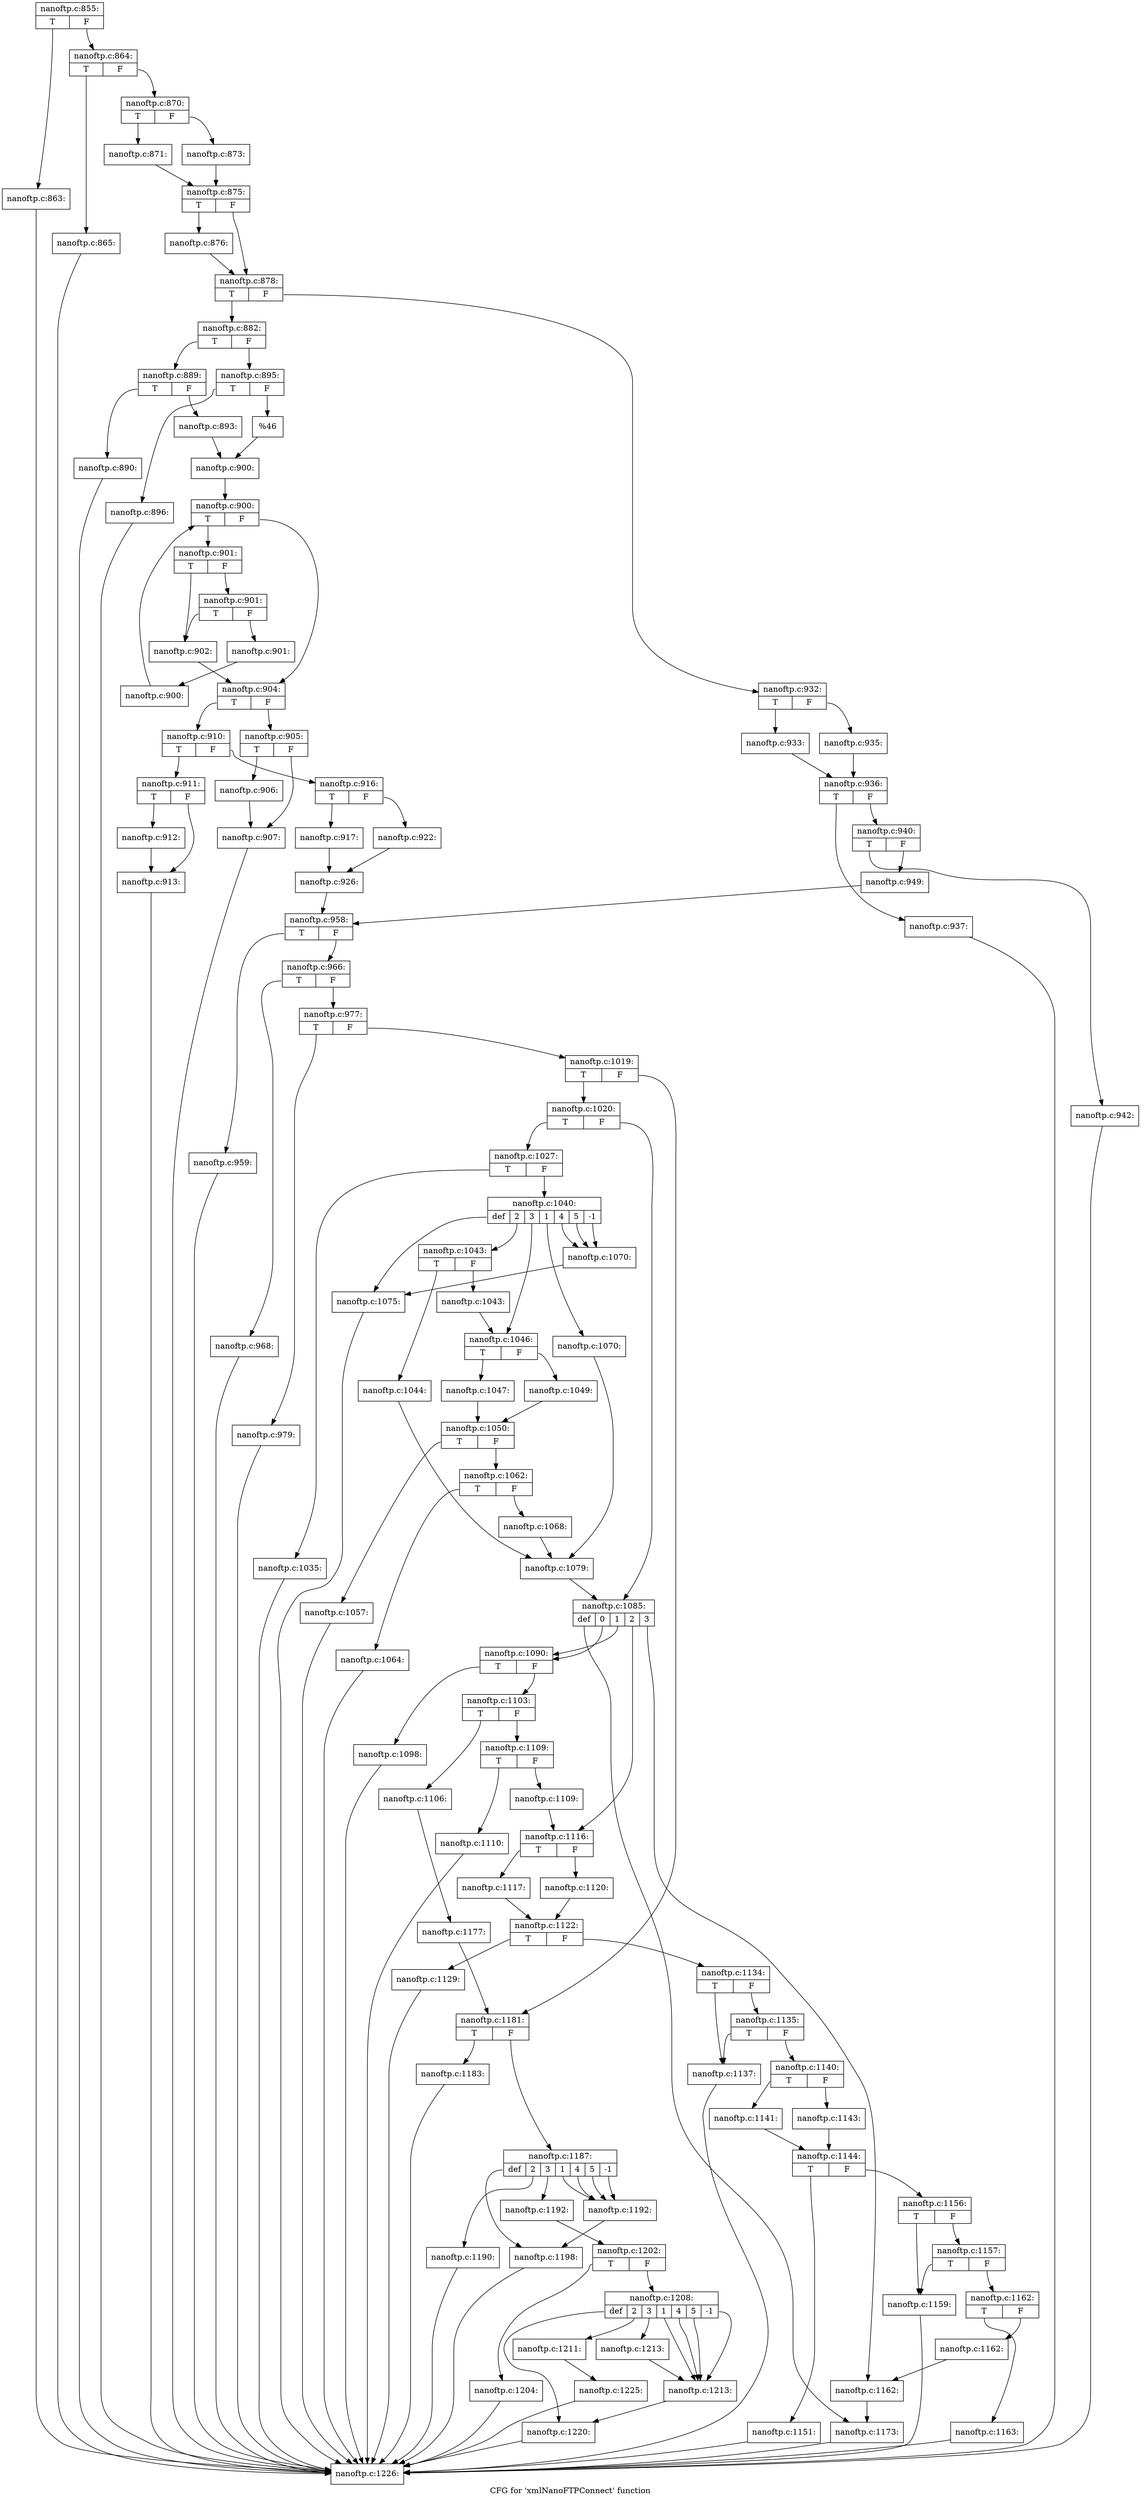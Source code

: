 digraph "CFG for 'xmlNanoFTPConnect' function" {
	label="CFG for 'xmlNanoFTPConnect' function";

	Node0x3e49a20 [shape=record,label="{nanoftp.c:855:|{<s0>T|<s1>F}}"];
	Node0x3e49a20:s0 -> Node0x3ea6b80;
	Node0x3e49a20:s1 -> Node0x3ea6bd0;
	Node0x3ea6b80 [shape=record,label="{nanoftp.c:863:}"];
	Node0x3ea6b80 -> Node0x3ea3d10;
	Node0x3ea6bd0 [shape=record,label="{nanoftp.c:864:|{<s0>T|<s1>F}}"];
	Node0x3ea6bd0:s0 -> Node0x3ea7090;
	Node0x3ea6bd0:s1 -> Node0x3ea70e0;
	Node0x3ea7090 [shape=record,label="{nanoftp.c:865:}"];
	Node0x3ea7090 -> Node0x3ea3d10;
	Node0x3ea70e0 [shape=record,label="{nanoftp.c:870:|{<s0>T|<s1>F}}"];
	Node0x3ea70e0:s0 -> Node0x3ea76d0;
	Node0x3ea70e0:s1 -> Node0x3ea7770;
	Node0x3ea76d0 [shape=record,label="{nanoftp.c:871:}"];
	Node0x3ea76d0 -> Node0x3ea7720;
	Node0x3ea7770 [shape=record,label="{nanoftp.c:873:}"];
	Node0x3ea7770 -> Node0x3ea7720;
	Node0x3ea7720 [shape=record,label="{nanoftp.c:875:|{<s0>T|<s1>F}}"];
	Node0x3ea7720:s0 -> Node0x3ea8070;
	Node0x3ea7720:s1 -> Node0x3ea80c0;
	Node0x3ea8070 [shape=record,label="{nanoftp.c:876:}"];
	Node0x3ea8070 -> Node0x3ea80c0;
	Node0x3ea80c0 [shape=record,label="{nanoftp.c:878:|{<s0>T|<s1>F}}"];
	Node0x3ea80c0:s0 -> Node0x3aed1e0;
	Node0x3ea80c0:s1 -> Node0x3aed280;
	Node0x3aed1e0 [shape=record,label="{nanoftp.c:882:|{<s0>T|<s1>F}}"];
	Node0x3aed1e0:s0 -> Node0x3e5e9f0;
	Node0x3aed1e0:s1 -> Node0x3e5ea90;
	Node0x3e5e9f0 [shape=record,label="{nanoftp.c:889:|{<s0>T|<s1>F}}"];
	Node0x3e5e9f0:s0 -> Node0x3e5ed90;
	Node0x3e5e9f0:s1 -> Node0x3e5ede0;
	Node0x3e5ed90 [shape=record,label="{nanoftp.c:890:}"];
	Node0x3e5ed90 -> Node0x3ea3d10;
	Node0x3e5ede0 [shape=record,label="{nanoftp.c:893:}"];
	Node0x3e5ede0 -> Node0x3e5ea40;
	Node0x3e5ea90 [shape=record,label="{nanoftp.c:895:|{<s0>T|<s1>F}}"];
	Node0x3e5ea90:s0 -> Node0x3e5f770;
	Node0x3e5ea90:s1 -> Node0x3e5faa0;
	Node0x3e5f770 [shape=record,label="{nanoftp.c:896:}"];
	Node0x3e5f770 -> Node0x3ea3d10;
	Node0x3e5faa0 [shape=record,label="{%46}"];
	Node0x3e5faa0 -> Node0x3e5ea40;
	Node0x3e5ea40 [shape=record,label="{nanoftp.c:900:}"];
	Node0x3e5ea40 -> Node0x3eb30c0;
	Node0x3eb30c0 [shape=record,label="{nanoftp.c:900:|{<s0>T|<s1>F}}"];
	Node0x3eb30c0:s0 -> Node0x3eb3320;
	Node0x3eb30c0:s1 -> Node0x3eb2f00;
	Node0x3eb3320 [shape=record,label="{nanoftp.c:901:|{<s0>T|<s1>F}}"];
	Node0x3eb3320:s0 -> Node0x3eb34f0;
	Node0x3eb3320:s1 -> Node0x3eb3590;
	Node0x3eb3590 [shape=record,label="{nanoftp.c:901:|{<s0>T|<s1>F}}"];
	Node0x3eb3590:s0 -> Node0x3eb34f0;
	Node0x3eb3590:s1 -> Node0x3eb3540;
	Node0x3eb34f0 [shape=record,label="{nanoftp.c:902:}"];
	Node0x3eb34f0 -> Node0x3eb2f00;
	Node0x3eb3540 [shape=record,label="{nanoftp.c:901:}"];
	Node0x3eb3540 -> Node0x3eb32d0;
	Node0x3eb32d0 [shape=record,label="{nanoftp.c:900:}"];
	Node0x3eb32d0 -> Node0x3eb30c0;
	Node0x3eb2f00 [shape=record,label="{nanoftp.c:904:|{<s0>T|<s1>F}}"];
	Node0x3eb2f00:s0 -> Node0x3eb4120;
	Node0x3eb2f00:s1 -> Node0x3eb40d0;
	Node0x3eb40d0 [shape=record,label="{nanoftp.c:905:|{<s0>T|<s1>F}}"];
	Node0x3eb40d0:s0 -> Node0x3eb43a0;
	Node0x3eb40d0:s1 -> Node0x3eb43f0;
	Node0x3eb43a0 [shape=record,label="{nanoftp.c:906:}"];
	Node0x3eb43a0 -> Node0x3eb43f0;
	Node0x3eb43f0 [shape=record,label="{nanoftp.c:907:}"];
	Node0x3eb43f0 -> Node0x3ea3d10;
	Node0x3eb4120 [shape=record,label="{nanoftp.c:910:|{<s0>T|<s1>F}}"];
	Node0x3eb4120:s0 -> Node0x3eb4bd0;
	Node0x3eb4120:s1 -> Node0x3eb50e0;
	Node0x3eb4bd0 [shape=record,label="{nanoftp.c:911:|{<s0>T|<s1>F}}"];
	Node0x3eb4bd0:s0 -> Node0x3eb54c0;
	Node0x3eb4bd0:s1 -> Node0x3eb5510;
	Node0x3eb54c0 [shape=record,label="{nanoftp.c:912:}"];
	Node0x3eb54c0 -> Node0x3eb5510;
	Node0x3eb5510 [shape=record,label="{nanoftp.c:913:}"];
	Node0x3eb5510 -> Node0x3ea3d10;
	Node0x3eb50e0 [shape=record,label="{nanoftp.c:916:|{<s0>T|<s1>F}}"];
	Node0x3eb50e0:s0 -> Node0x3eb5d90;
	Node0x3eb50e0:s1 -> Node0x3eb5e30;
	Node0x3eb5d90 [shape=record,label="{nanoftp.c:917:}"];
	Node0x3eb5d90 -> Node0x3eb5de0;
	Node0x3eb5e30 [shape=record,label="{nanoftp.c:922:}"];
	Node0x3eb5e30 -> Node0x3eb5de0;
	Node0x3eb5de0 [shape=record,label="{nanoftp.c:926:}"];
	Node0x3eb5de0 -> Node0x3aed230;
	Node0x3aed280 [shape=record,label="{nanoftp.c:932:|{<s0>T|<s1>F}}"];
	Node0x3aed280:s0 -> Node0x3ebcba0;
	Node0x3aed280:s1 -> Node0x3ebcc40;
	Node0x3ebcba0 [shape=record,label="{nanoftp.c:933:}"];
	Node0x3ebcba0 -> Node0x3ebcbf0;
	Node0x3ebcc40 [shape=record,label="{nanoftp.c:935:}"];
	Node0x3ebcc40 -> Node0x3ebcbf0;
	Node0x3ebcbf0 [shape=record,label="{nanoftp.c:936:|{<s0>T|<s1>F}}"];
	Node0x3ebcbf0:s0 -> Node0x3ebd740;
	Node0x3ebcbf0:s1 -> Node0x3ebda70;
	Node0x3ebd740 [shape=record,label="{nanoftp.c:937:}"];
	Node0x3ebd740 -> Node0x3ea3d10;
	Node0x3ebda70 [shape=record,label="{nanoftp.c:940:|{<s0>T|<s1>F}}"];
	Node0x3ebda70:s0 -> Node0x3ebe430;
	Node0x3ebda70:s1 -> Node0x3ebe480;
	Node0x3ebe430 [shape=record,label="{nanoftp.c:942:}"];
	Node0x3ebe430 -> Node0x3ea3d10;
	Node0x3ebe480 [shape=record,label="{nanoftp.c:949:}"];
	Node0x3ebe480 -> Node0x3aed230;
	Node0x3aed230 [shape=record,label="{nanoftp.c:958:|{<s0>T|<s1>F}}"];
	Node0x3aed230:s0 -> Node0x3ebf9a0;
	Node0x3aed230:s1 -> Node0x3ec0540;
	Node0x3ebf9a0 [shape=record,label="{nanoftp.c:959:}"];
	Node0x3ebf9a0 -> Node0x3ea3d10;
	Node0x3ec0540 [shape=record,label="{nanoftp.c:966:|{<s0>T|<s1>F}}"];
	Node0x3ec0540:s0 -> Node0x3ec0e30;
	Node0x3ec0540:s1 -> Node0x3ec0e80;
	Node0x3ec0e30 [shape=record,label="{nanoftp.c:968:}"];
	Node0x3ec0e30 -> Node0x3ea3d10;
	Node0x3ec0e80 [shape=record,label="{nanoftp.c:977:|{<s0>T|<s1>F}}"];
	Node0x3ec0e80:s0 -> Node0x3ec14c0;
	Node0x3ec0e80:s1 -> Node0x3ec17f0;
	Node0x3ec14c0 [shape=record,label="{nanoftp.c:979:}"];
	Node0x3ec14c0 -> Node0x3ea3d10;
	Node0x3ec17f0 [shape=record,label="{nanoftp.c:1019:|{<s0>T|<s1>F}}"];
	Node0x3ec17f0:s0 -> Node0x3ec3420;
	Node0x3ec17f0:s1 -> Node0x3ec3470;
	Node0x3ec3420 [shape=record,label="{nanoftp.c:1020:|{<s0>T|<s1>F}}"];
	Node0x3ec3420:s0 -> Node0x3ec3ea0;
	Node0x3ec3420:s1 -> Node0x3ec3ef0;
	Node0x3ec3ea0 [shape=record,label="{nanoftp.c:1027:|{<s0>T|<s1>F}}"];
	Node0x3ec3ea0:s0 -> Node0x3ec5240;
	Node0x3ec3ea0:s1 -> Node0x3ec5290;
	Node0x3ec5240 [shape=record,label="{nanoftp.c:1035:}"];
	Node0x3ec5240 -> Node0x3ea3d10;
	Node0x3ec5290 [shape=record,label="{nanoftp.c:1040:|{<s0>def|<s1>2|<s2>3|<s3>1|<s4>4|<s5>5|<s6>-1}}"];
	Node0x3ec5290:s0 -> Node0x3ec6130;
	Node0x3ec5290:s1 -> Node0x3ec6470;
	Node0x3ec5290:s2 -> Node0x3ec68c0;
	Node0x3ec5290:s3 -> Node0x3ec9a00;
	Node0x3ec5290:s4 -> Node0x3ec9ae0;
	Node0x3ec5290:s5 -> Node0x3ec9ae0;
	Node0x3ec5290:s6 -> Node0x3ec9ae0;
	Node0x3ec6470 [shape=record,label="{nanoftp.c:1043:|{<s0>T|<s1>F}}"];
	Node0x3ec6470:s0 -> Node0x3ec6560;
	Node0x3ec6470:s1 -> Node0x3ec65b0;
	Node0x3ec6560 [shape=record,label="{nanoftp.c:1044:}"];
	Node0x3ec6560 -> Node0x3ec6050;
	Node0x3ec65b0 [shape=record,label="{nanoftp.c:1043:}"];
	Node0x3ec65b0 -> Node0x3ec68c0;
	Node0x3ec68c0 [shape=record,label="{nanoftp.c:1046:|{<s0>T|<s1>F}}"];
	Node0x3ec68c0:s0 -> Node0x3ec6a10;
	Node0x3ec68c0:s1 -> Node0x3ec6ab0;
	Node0x3ec6a10 [shape=record,label="{nanoftp.c:1047:}"];
	Node0x3ec6a10 -> Node0x3ec6a60;
	Node0x3ec6ab0 [shape=record,label="{nanoftp.c:1049:}"];
	Node0x3ec6ab0 -> Node0x3ec6a60;
	Node0x3ec6a60 [shape=record,label="{nanoftp.c:1050:|{<s0>T|<s1>F}}"];
	Node0x3ec6a60:s0 -> Node0x3ec8150;
	Node0x3ec6a60:s1 -> Node0x3ec81a0;
	Node0x3ec8150 [shape=record,label="{nanoftp.c:1057:}"];
	Node0x3ec8150 -> Node0x3ea3d10;
	Node0x3ec81a0 [shape=record,label="{nanoftp.c:1062:|{<s0>T|<s1>F}}"];
	Node0x3ec81a0:s0 -> Node0x3ec8fd0;
	Node0x3ec81a0:s1 -> Node0x3ec9020;
	Node0x3ec8fd0 [shape=record,label="{nanoftp.c:1064:}"];
	Node0x3ec8fd0 -> Node0x3ea3d10;
	Node0x3ec9020 [shape=record,label="{nanoftp.c:1068:}"];
	Node0x3ec9020 -> Node0x3ec6050;
	Node0x3ec9a00 [shape=record,label="{nanoftp.c:1070:}"];
	Node0x3ec9a00 -> Node0x3ec6050;
	Node0x3ec9ae0 [shape=record,label="{nanoftp.c:1070:}"];
	Node0x3ec9ae0 -> Node0x3ec6130;
	Node0x3ec6130 [shape=record,label="{nanoftp.c:1075:}"];
	Node0x3ec6130 -> Node0x3ea3d10;
	Node0x3ec6050 [shape=record,label="{nanoftp.c:1079:}"];
	Node0x3ec6050 -> Node0x3ec3ef0;
	Node0x3ec3ef0 [shape=record,label="{nanoftp.c:1085:|{<s0>def|<s1>0|<s2>1|<s3>2|<s4>3}}"];
	Node0x3ec3ef0:s0 -> Node0x3eca3f0;
	Node0x3ec3ef0:s1 -> Node0x3eca730;
	Node0x3ec3ef0:s2 -> Node0x3eca730;
	Node0x3ec3ef0:s3 -> Node0x3ecdb00;
	Node0x3ec3ef0:s4 -> Node0x3ed91b0;
	Node0x3eca730 [shape=record,label="{nanoftp.c:1090:|{<s0>T|<s1>F}}"];
	Node0x3eca730:s0 -> Node0x3ecb880;
	Node0x3eca730:s1 -> Node0x3ecb8d0;
	Node0x3ecb880 [shape=record,label="{nanoftp.c:1098:}"];
	Node0x3ecb880 -> Node0x3ea3d10;
	Node0x3ecb8d0 [shape=record,label="{nanoftp.c:1103:|{<s0>T|<s1>F}}"];
	Node0x3ecb8d0:s0 -> Node0x3ecc940;
	Node0x3ecb8d0:s1 -> Node0x3ecc990;
	Node0x3ecc940 [shape=record,label="{nanoftp.c:1106:}"];
	Node0x3ecc940 -> Node0x3eca310;
	Node0x3ecc990 [shape=record,label="{nanoftp.c:1109:|{<s0>T|<s1>F}}"];
	Node0x3ecc990:s0 -> Node0x3eccf20;
	Node0x3ecc990:s1 -> Node0x3eccf70;
	Node0x3eccf20 [shape=record,label="{nanoftp.c:1110:}"];
	Node0x3eccf20 -> Node0x3ea3d10;
	Node0x3eccf70 [shape=record,label="{nanoftp.c:1109:}"];
	Node0x3eccf70 -> Node0x3ecdb00;
	Node0x3ecdb00 [shape=record,label="{nanoftp.c:1116:|{<s0>T|<s1>F}}"];
	Node0x3ecdb00:s0 -> Node0x3ecdc50;
	Node0x3ecdb00:s1 -> Node0x3ecdcf0;
	Node0x3ecdc50 [shape=record,label="{nanoftp.c:1117:}"];
	Node0x3ecdc50 -> Node0x3ecdca0;
	Node0x3ecdcf0 [shape=record,label="{nanoftp.c:1120:}"];
	Node0x3ecdcf0 -> Node0x3ecdca0;
	Node0x3ecdca0 [shape=record,label="{nanoftp.c:1122:|{<s0>T|<s1>F}}"];
	Node0x3ecdca0:s0 -> Node0x3ecfa90;
	Node0x3ecdca0:s1 -> Node0x3ecfae0;
	Node0x3ecfa90 [shape=record,label="{nanoftp.c:1129:}"];
	Node0x3ecfa90 -> Node0x3ea3d10;
	Node0x3ecfae0 [shape=record,label="{nanoftp.c:1134:|{<s0>T|<s1>F}}"];
	Node0x3ecfae0:s0 -> Node0x3e91cc0;
	Node0x3ecfae0:s1 -> Node0x3e91d60;
	Node0x3e91d60 [shape=record,label="{nanoftp.c:1135:|{<s0>T|<s1>F}}"];
	Node0x3e91d60:s0 -> Node0x3e91cc0;
	Node0x3e91d60:s1 -> Node0x3e91d10;
	Node0x3e91cc0 [shape=record,label="{nanoftp.c:1137:}"];
	Node0x3e91cc0 -> Node0x3ea3d10;
	Node0x3e91d10 [shape=record,label="{nanoftp.c:1140:|{<s0>T|<s1>F}}"];
	Node0x3e91d10:s0 -> Node0x3e92630;
	Node0x3e91d10:s1 -> Node0x3e926d0;
	Node0x3e92630 [shape=record,label="{nanoftp.c:1141:}"];
	Node0x3e92630 -> Node0x3e92680;
	Node0x3e926d0 [shape=record,label="{nanoftp.c:1143:}"];
	Node0x3e926d0 -> Node0x3e92680;
	Node0x3e92680 [shape=record,label="{nanoftp.c:1144:|{<s0>T|<s1>F}}"];
	Node0x3e92680:s0 -> Node0x3e93cf0;
	Node0x3e92680:s1 -> Node0x3e93d40;
	Node0x3e93cf0 [shape=record,label="{nanoftp.c:1151:}"];
	Node0x3e93cf0 -> Node0x3ea3d10;
	Node0x3e93d40 [shape=record,label="{nanoftp.c:1156:|{<s0>T|<s1>F}}"];
	Node0x3e93d40:s0 -> Node0x3e94db0;
	Node0x3e93d40:s1 -> Node0x3e94e50;
	Node0x3e94e50 [shape=record,label="{nanoftp.c:1157:|{<s0>T|<s1>F}}"];
	Node0x3e94e50:s0 -> Node0x3e94db0;
	Node0x3e94e50:s1 -> Node0x3e94e00;
	Node0x3e94db0 [shape=record,label="{nanoftp.c:1159:}"];
	Node0x3e94db0 -> Node0x3ea3d10;
	Node0x3e94e00 [shape=record,label="{nanoftp.c:1162:|{<s0>T|<s1>F}}"];
	Node0x3e94e00:s0 -> Node0x3ed85d0;
	Node0x3e94e00:s1 -> Node0x3ed8620;
	Node0x3ed85d0 [shape=record,label="{nanoftp.c:1163:}"];
	Node0x3ed85d0 -> Node0x3ea3d10;
	Node0x3ed8620 [shape=record,label="{nanoftp.c:1162:}"];
	Node0x3ed8620 -> Node0x3ed91b0;
	Node0x3ed91b0 [shape=record,label="{nanoftp.c:1162:}"];
	Node0x3ed91b0 -> Node0x3eca3f0;
	Node0x3eca3f0 [shape=record,label="{nanoftp.c:1173:}"];
	Node0x3eca3f0 -> Node0x3ea3d10;
	Node0x3eca310 [shape=record,label="{nanoftp.c:1177:}"];
	Node0x3eca310 -> Node0x3ec3470;
	Node0x3ec3470 [shape=record,label="{nanoftp.c:1181:|{<s0>T|<s1>F}}"];
	Node0x3ec3470:s0 -> Node0x3eda4c0;
	Node0x3ec3470:s1 -> Node0x3eda7f0;
	Node0x3eda4c0 [shape=record,label="{nanoftp.c:1183:}"];
	Node0x3eda4c0 -> Node0x3ea3d10;
	Node0x3eda7f0 [shape=record,label="{nanoftp.c:1187:|{<s0>def|<s1>2|<s2>3|<s3>1|<s4>4|<s5>5|<s6>-1}}"];
	Node0x3eda7f0:s0 -> Node0x3edb4f0;
	Node0x3eda7f0:s1 -> Node0x3edb7f0;
	Node0x3eda7f0:s2 -> Node0x3edb9b0;
	Node0x3eda7f0:s3 -> Node0x3edba90;
	Node0x3eda7f0:s4 -> Node0x3edba90;
	Node0x3eda7f0:s5 -> Node0x3edba90;
	Node0x3eda7f0:s6 -> Node0x3edba90;
	Node0x3edb7f0 [shape=record,label="{nanoftp.c:1190:}"];
	Node0x3edb7f0 -> Node0x3ea3d10;
	Node0x3edb9b0 [shape=record,label="{nanoftp.c:1192:}"];
	Node0x3edb9b0 -> Node0x3edb410;
	Node0x3edba90 [shape=record,label="{nanoftp.c:1192:}"];
	Node0x3edba90 -> Node0x3edb4f0;
	Node0x3edb4f0 [shape=record,label="{nanoftp.c:1198:}"];
	Node0x3edb4f0 -> Node0x3ea3d10;
	Node0x3edb410 [shape=record,label="{nanoftp.c:1202:|{<s0>T|<s1>F}}"];
	Node0x3edb410:s0 -> Node0x3edc800;
	Node0x3edb410:s1 -> Node0x3edca70;
	Node0x3edc800 [shape=record,label="{nanoftp.c:1204:}"];
	Node0x3edc800 -> Node0x3ea3d10;
	Node0x3edca70 [shape=record,label="{nanoftp.c:1208:|{<s0>def|<s1>2|<s2>3|<s3>1|<s4>4|<s5>5|<s6>-1}}"];
	Node0x3edca70:s0 -> Node0x3edd770;
	Node0x3edca70:s1 -> Node0x3edda70;
	Node0x3edca70:s2 -> Node0x3eddb50;
	Node0x3edca70:s3 -> Node0x3edde70;
	Node0x3edca70:s4 -> Node0x3edde70;
	Node0x3edca70:s5 -> Node0x3edde70;
	Node0x3edca70:s6 -> Node0x3edde70;
	Node0x3edda70 [shape=record,label="{nanoftp.c:1211:}"];
	Node0x3edda70 -> Node0x3edd690;
	Node0x3eddb50 [shape=record,label="{nanoftp.c:1213:}"];
	Node0x3eddb50 -> Node0x3edde70;
	Node0x3edde70 [shape=record,label="{nanoftp.c:1213:}"];
	Node0x3edde70 -> Node0x3edd770;
	Node0x3edd770 [shape=record,label="{nanoftp.c:1220:}"];
	Node0x3edd770 -> Node0x3ea3d10;
	Node0x3edd690 [shape=record,label="{nanoftp.c:1225:}"];
	Node0x3edd690 -> Node0x3ea3d10;
	Node0x3ea3d10 [shape=record,label="{nanoftp.c:1226:}"];
}
